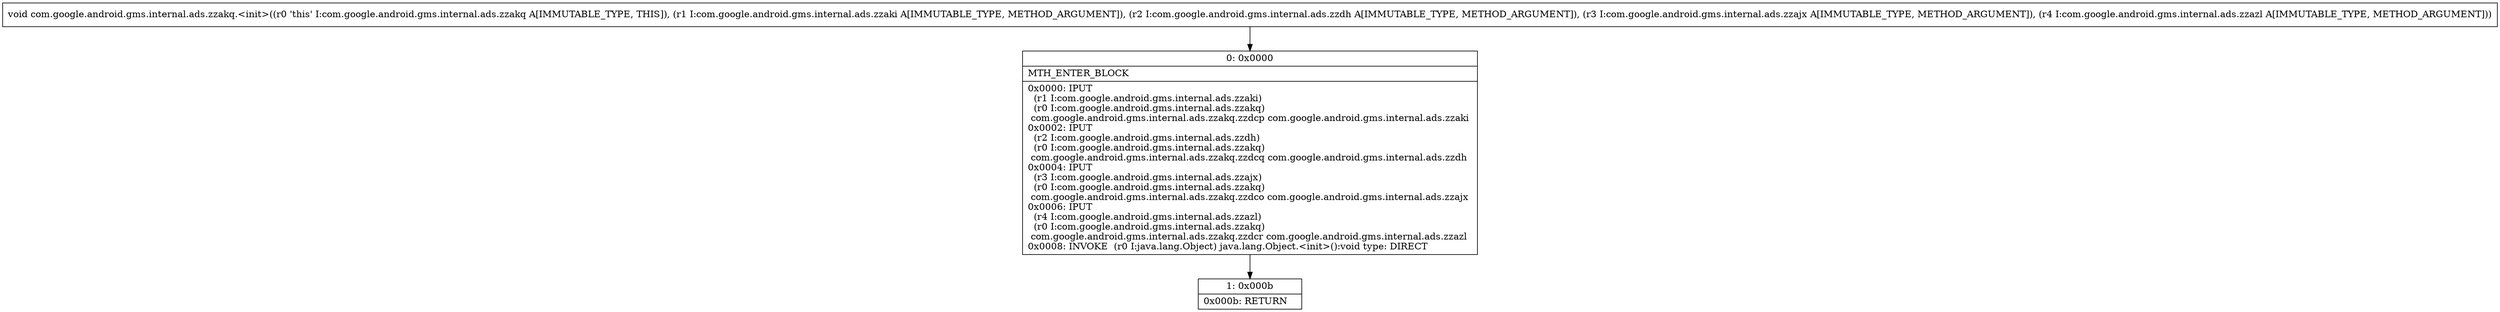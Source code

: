 digraph "CFG forcom.google.android.gms.internal.ads.zzakq.\<init\>(Lcom\/google\/android\/gms\/internal\/ads\/zzaki;Lcom\/google\/android\/gms\/internal\/ads\/zzdh;Lcom\/google\/android\/gms\/internal\/ads\/zzajx;Lcom\/google\/android\/gms\/internal\/ads\/zzazl;)V" {
Node_0 [shape=record,label="{0\:\ 0x0000|MTH_ENTER_BLOCK\l|0x0000: IPUT  \l  (r1 I:com.google.android.gms.internal.ads.zzaki)\l  (r0 I:com.google.android.gms.internal.ads.zzakq)\l com.google.android.gms.internal.ads.zzakq.zzdcp com.google.android.gms.internal.ads.zzaki \l0x0002: IPUT  \l  (r2 I:com.google.android.gms.internal.ads.zzdh)\l  (r0 I:com.google.android.gms.internal.ads.zzakq)\l com.google.android.gms.internal.ads.zzakq.zzdcq com.google.android.gms.internal.ads.zzdh \l0x0004: IPUT  \l  (r3 I:com.google.android.gms.internal.ads.zzajx)\l  (r0 I:com.google.android.gms.internal.ads.zzakq)\l com.google.android.gms.internal.ads.zzakq.zzdco com.google.android.gms.internal.ads.zzajx \l0x0006: IPUT  \l  (r4 I:com.google.android.gms.internal.ads.zzazl)\l  (r0 I:com.google.android.gms.internal.ads.zzakq)\l com.google.android.gms.internal.ads.zzakq.zzdcr com.google.android.gms.internal.ads.zzazl \l0x0008: INVOKE  (r0 I:java.lang.Object) java.lang.Object.\<init\>():void type: DIRECT \l}"];
Node_1 [shape=record,label="{1\:\ 0x000b|0x000b: RETURN   \l}"];
MethodNode[shape=record,label="{void com.google.android.gms.internal.ads.zzakq.\<init\>((r0 'this' I:com.google.android.gms.internal.ads.zzakq A[IMMUTABLE_TYPE, THIS]), (r1 I:com.google.android.gms.internal.ads.zzaki A[IMMUTABLE_TYPE, METHOD_ARGUMENT]), (r2 I:com.google.android.gms.internal.ads.zzdh A[IMMUTABLE_TYPE, METHOD_ARGUMENT]), (r3 I:com.google.android.gms.internal.ads.zzajx A[IMMUTABLE_TYPE, METHOD_ARGUMENT]), (r4 I:com.google.android.gms.internal.ads.zzazl A[IMMUTABLE_TYPE, METHOD_ARGUMENT])) }"];
MethodNode -> Node_0;
Node_0 -> Node_1;
}


